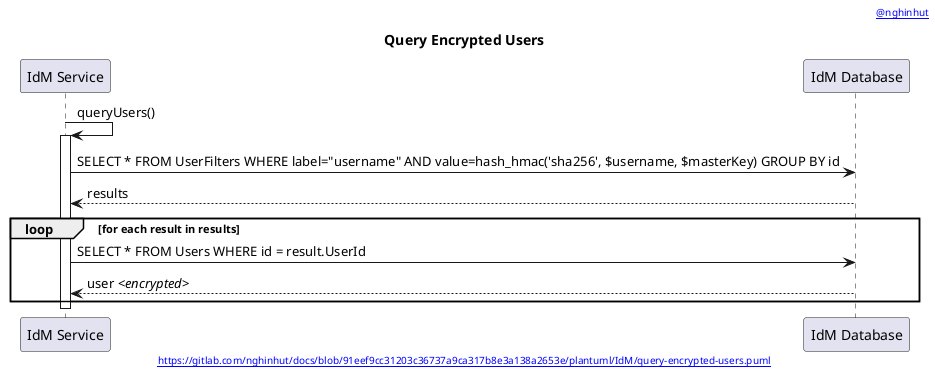 @startuml
'-----START auto generated metadata please keep comment here to allow auto update-----
'-----DON'T EDIT THIS SECTION, INSTEAD RE-RUN prebuild.sh TO UPDATE-----
header [[https://www.nghinhut.dev?from=http%5C%3A%5C%2F%5C%2Fwww%5C.plantuml%5C.com%5C%2Fplantuml%5C%2Fproxy%3Ffmt%3Dsvg%5C%26src%3Dhttps%5C%3A%5C%2F%5C%2Fgitlab%5C.com%5C%2Fnghinhut%5C%2Fdocs%5C%2Fraw%5C%2F91eef9cc31203c36737a9ca317b8e3a138a2653e%5C%2Fplantuml%5C%2FIdM%5C%2Fquery-encrypted-users%5C.puml%0A @nghinhut]]
footer [[http://www.plantuml.com/plantuml/proxy?fmt=svg&src=https://gitlab.com/nghinhut/docs/raw/91eef9cc31203c36737a9ca317b8e3a138a2653e/plantuml/IdM/query-encrypted-users.puml https://gitlab.com/nghinhut/docs/blob/91eef9cc31203c36737a9ca317b8e3a138a2653e/plantuml/IdM/query-encrypted-users.puml]]
'-----END auto generated metadata please keep comment here to allow auto update-----
title Query Encrypted Users

participant "IdM Service" as idm
participant "IdM Database" as db

idm -> idm : queryUsers()
activate idm
    idm -> db : SELECT * FROM UserFilters WHERE label="username" AND value=hash_hmac('sha256', $username, $masterKey) GROUP BY id
    idm <-- db : results

    loop for each result in results
        idm -> db : SELECT * FROM Users WHERE id = result.UserId
        idm <-- db : user <//encrypted//>
    end
deactivate idm
@enduml
